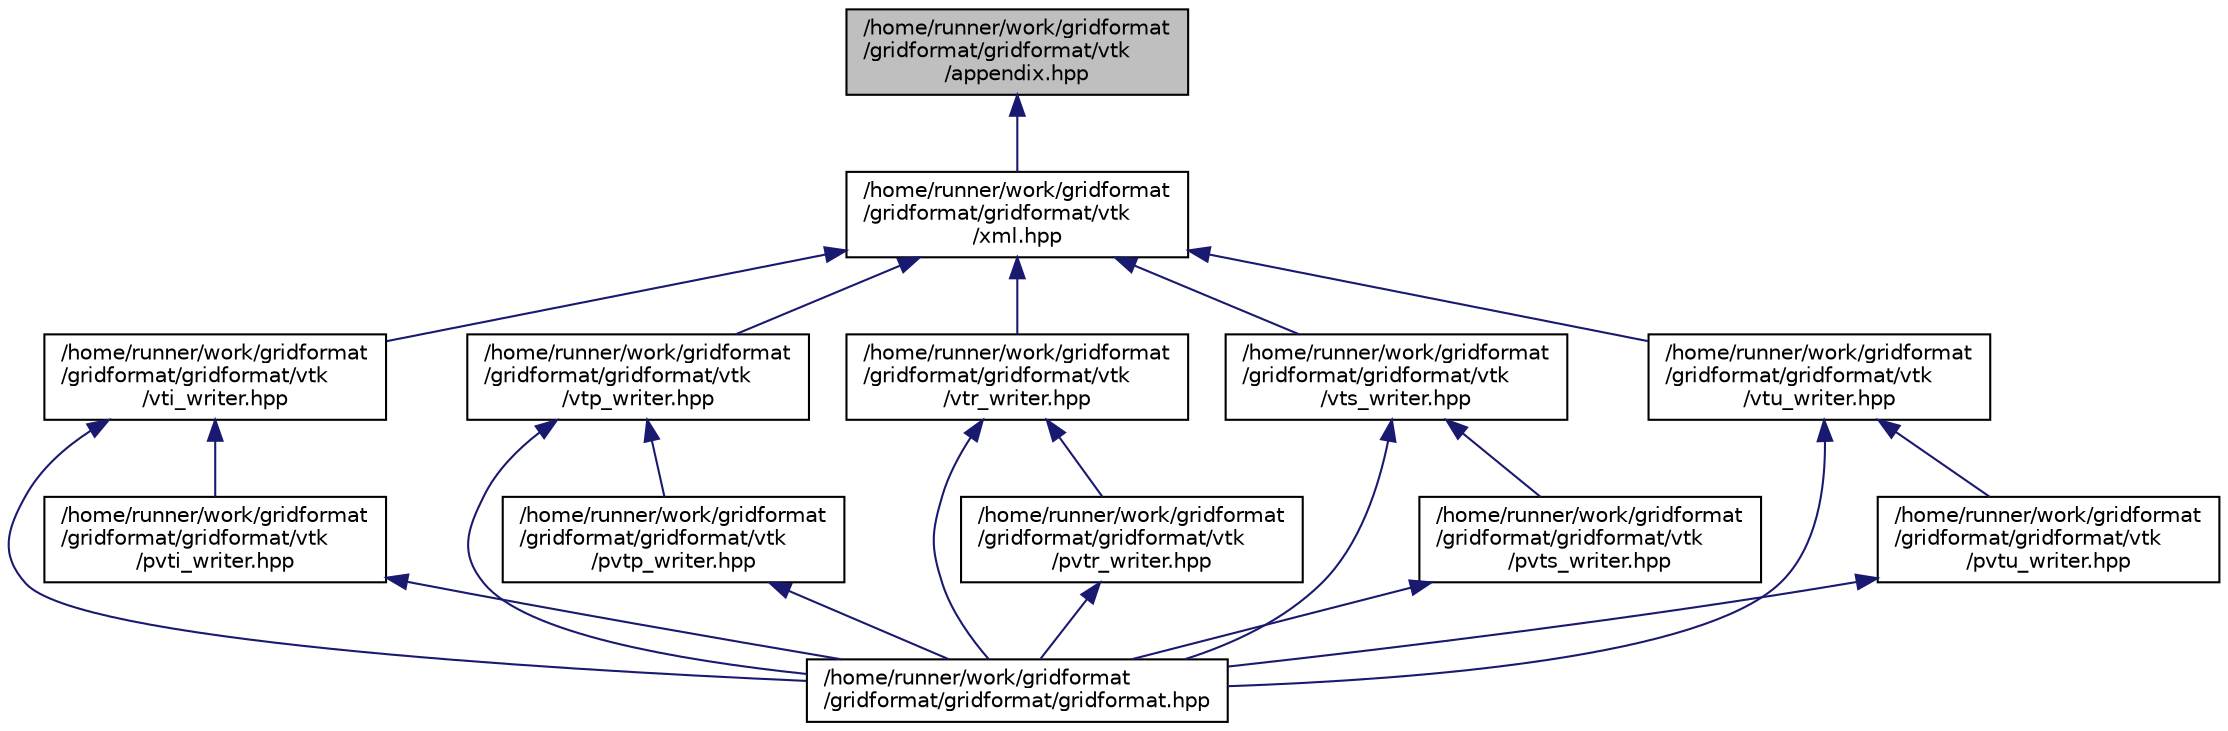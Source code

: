 digraph "/home/runner/work/gridformat/gridformat/gridformat/vtk/appendix.hpp"
{
 // LATEX_PDF_SIZE
  edge [fontname="Helvetica",fontsize="10",labelfontname="Helvetica",labelfontsize="10"];
  node [fontname="Helvetica",fontsize="10",shape=record];
  Node1 [label="/home/runner/work/gridformat\l/gridformat/gridformat/vtk\l/appendix.hpp",height=0.2,width=0.4,color="black", fillcolor="grey75", style="filled", fontcolor="black",tooltip="Helper classes for writing VTK appendices of xml formats."];
  Node1 -> Node2 [dir="back",color="midnightblue",fontsize="10",style="solid",fontname="Helvetica"];
  Node2 [label="/home/runner/work/gridformat\l/gridformat/gridformat/vtk\l/xml.hpp",height=0.2,width=0.4,color="black", fillcolor="white", style="filled",URL="$xml_8hpp.html",tooltip="Base class for VTK XML-type file format writers."];
  Node2 -> Node3 [dir="back",color="midnightblue",fontsize="10",style="solid",fontname="Helvetica"];
  Node3 [label="/home/runner/work/gridformat\l/gridformat/gridformat/vtk\l/vti_writer.hpp",height=0.2,width=0.4,color="black", fillcolor="white", style="filled",URL="$vti__writer_8hpp.html",tooltip="Writer for .vti file format."];
  Node3 -> Node4 [dir="back",color="midnightblue",fontsize="10",style="solid",fontname="Helvetica"];
  Node4 [label="/home/runner/work/gridformat\l/gridformat/gridformat/gridformat.hpp",height=0.2,width=0.4,color="black", fillcolor="white", style="filled",URL="$gridformat_8hpp.html",tooltip="This file is the entrypoint to the high-level API exposing all provided writers through a unified int..."];
  Node3 -> Node5 [dir="back",color="midnightblue",fontsize="10",style="solid",fontname="Helvetica"];
  Node5 [label="/home/runner/work/gridformat\l/gridformat/gridformat/vtk\l/pvti_writer.hpp",height=0.2,width=0.4,color="black", fillcolor="white", style="filled",URL="$pvti__writer_8hpp.html",tooltip="Writer for parallel .pvti files."];
  Node5 -> Node4 [dir="back",color="midnightblue",fontsize="10",style="solid",fontname="Helvetica"];
  Node2 -> Node6 [dir="back",color="midnightblue",fontsize="10",style="solid",fontname="Helvetica"];
  Node6 [label="/home/runner/work/gridformat\l/gridformat/gridformat/vtk\l/vtp_writer.hpp",height=0.2,width=0.4,color="black", fillcolor="white", style="filled",URL="$vtp__writer_8hpp.html",tooltip="Writer for .vtu file format."];
  Node6 -> Node4 [dir="back",color="midnightblue",fontsize="10",style="solid",fontname="Helvetica"];
  Node6 -> Node7 [dir="back",color="midnightblue",fontsize="10",style="solid",fontname="Helvetica"];
  Node7 [label="/home/runner/work/gridformat\l/gridformat/gridformat/vtk\l/pvtp_writer.hpp",height=0.2,width=0.4,color="black", fillcolor="white", style="filled",URL="$pvtp__writer_8hpp.html",tooltip="Writer for parallel .pvtu files."];
  Node7 -> Node4 [dir="back",color="midnightblue",fontsize="10",style="solid",fontname="Helvetica"];
  Node2 -> Node8 [dir="back",color="midnightblue",fontsize="10",style="solid",fontname="Helvetica"];
  Node8 [label="/home/runner/work/gridformat\l/gridformat/gridformat/vtk\l/vtr_writer.hpp",height=0.2,width=0.4,color="black", fillcolor="white", style="filled",URL="$vtr__writer_8hpp.html",tooltip="Writer for .vtr file format."];
  Node8 -> Node4 [dir="back",color="midnightblue",fontsize="10",style="solid",fontname="Helvetica"];
  Node8 -> Node9 [dir="back",color="midnightblue",fontsize="10",style="solid",fontname="Helvetica"];
  Node9 [label="/home/runner/work/gridformat\l/gridformat/gridformat/vtk\l/pvtr_writer.hpp",height=0.2,width=0.4,color="black", fillcolor="white", style="filled",URL="$pvtr__writer_8hpp.html",tooltip="Writer for parallel .pvtr files."];
  Node9 -> Node4 [dir="back",color="midnightblue",fontsize="10",style="solid",fontname="Helvetica"];
  Node2 -> Node10 [dir="back",color="midnightblue",fontsize="10",style="solid",fontname="Helvetica"];
  Node10 [label="/home/runner/work/gridformat\l/gridformat/gridformat/vtk\l/vts_writer.hpp",height=0.2,width=0.4,color="black", fillcolor="white", style="filled",URL="$vts__writer_8hpp.html",tooltip="Writer for .vts file format."];
  Node10 -> Node4 [dir="back",color="midnightblue",fontsize="10",style="solid",fontname="Helvetica"];
  Node10 -> Node11 [dir="back",color="midnightblue",fontsize="10",style="solid",fontname="Helvetica"];
  Node11 [label="/home/runner/work/gridformat\l/gridformat/gridformat/vtk\l/pvts_writer.hpp",height=0.2,width=0.4,color="black", fillcolor="white", style="filled",URL="$pvts__writer_8hpp.html",tooltip="Writer for parallel .pvts files."];
  Node11 -> Node4 [dir="back",color="midnightblue",fontsize="10",style="solid",fontname="Helvetica"];
  Node2 -> Node12 [dir="back",color="midnightblue",fontsize="10",style="solid",fontname="Helvetica"];
  Node12 [label="/home/runner/work/gridformat\l/gridformat/gridformat/vtk\l/vtu_writer.hpp",height=0.2,width=0.4,color="black", fillcolor="white", style="filled",URL="$vtu__writer_8hpp.html",tooltip="Writer for .vtu file format."];
  Node12 -> Node4 [dir="back",color="midnightblue",fontsize="10",style="solid",fontname="Helvetica"];
  Node12 -> Node13 [dir="back",color="midnightblue",fontsize="10",style="solid",fontname="Helvetica"];
  Node13 [label="/home/runner/work/gridformat\l/gridformat/gridformat/vtk\l/pvtu_writer.hpp",height=0.2,width=0.4,color="black", fillcolor="white", style="filled",URL="$pvtu__writer_8hpp.html",tooltip="Writer for parallel .pvtu files."];
  Node13 -> Node4 [dir="back",color="midnightblue",fontsize="10",style="solid",fontname="Helvetica"];
}
